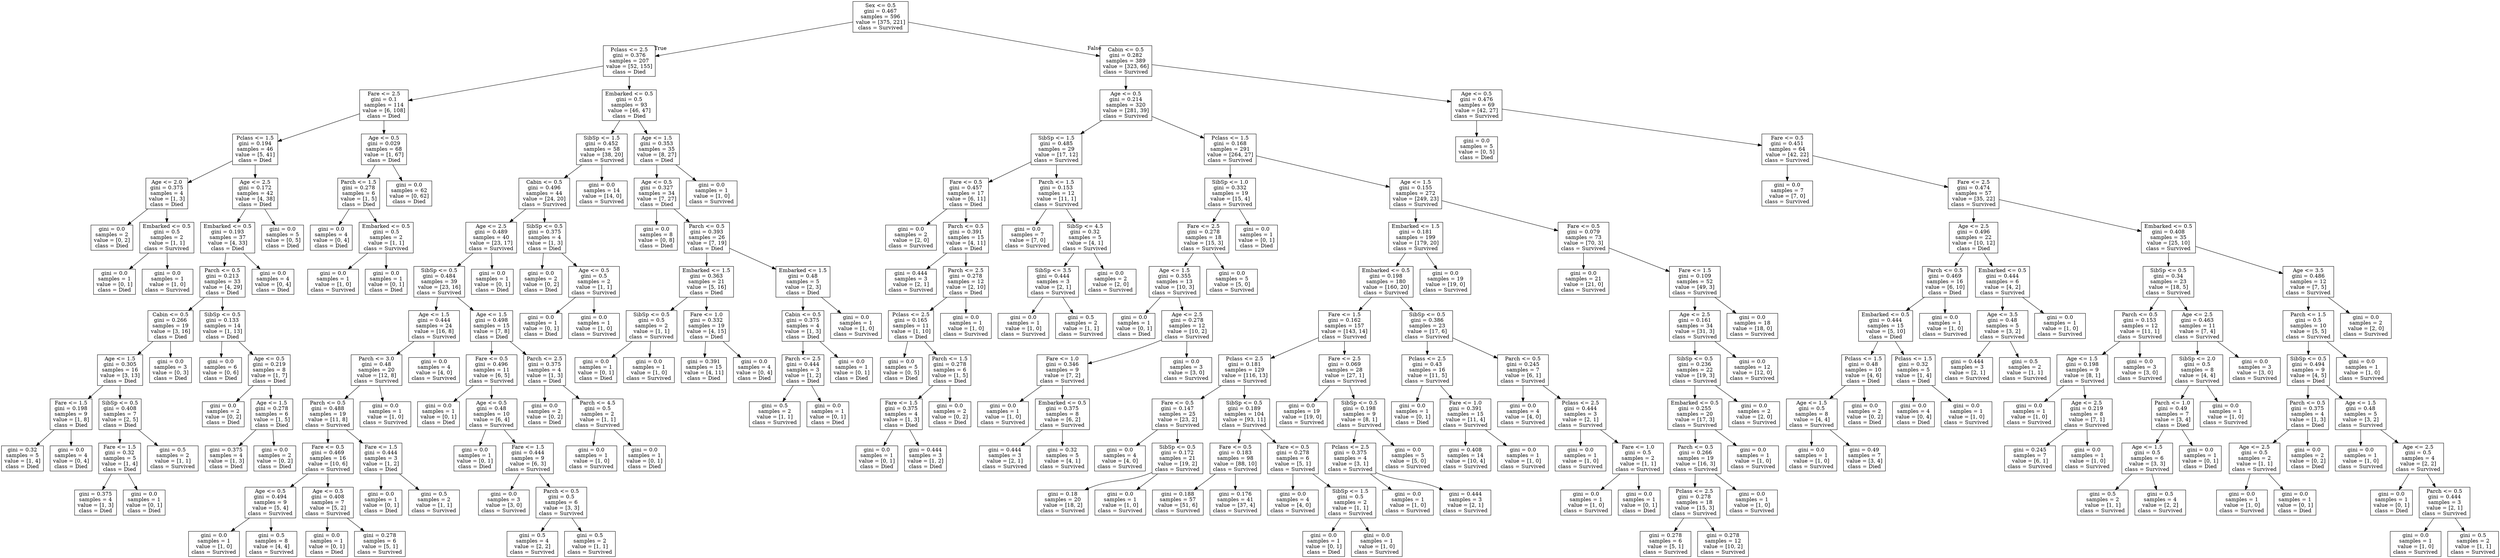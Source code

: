 digraph Tree {
node [shape=box] ;
0 [label="Sex <= 0.5\ngini = 0.467\nsamples = 596\nvalue = [375, 221]\nclass = Survived"] ;
1 [label="Pclass <= 2.5\ngini = 0.376\nsamples = 207\nvalue = [52, 155]\nclass = Died"] ;
0 -> 1 [labeldistance=2.5, labelangle=45, headlabel="True"] ;
2 [label="Fare <= 2.5\ngini = 0.1\nsamples = 114\nvalue = [6, 108]\nclass = Died"] ;
1 -> 2 ;
3 [label="Pclass <= 1.5\ngini = 0.194\nsamples = 46\nvalue = [5, 41]\nclass = Died"] ;
2 -> 3 ;
4 [label="Age <= 2.0\ngini = 0.375\nsamples = 4\nvalue = [1, 3]\nclass = Died"] ;
3 -> 4 ;
5 [label="gini = 0.0\nsamples = 2\nvalue = [0, 2]\nclass = Died"] ;
4 -> 5 ;
6 [label="Embarked <= 0.5\ngini = 0.5\nsamples = 2\nvalue = [1, 1]\nclass = Survived"] ;
4 -> 6 ;
7 [label="gini = 0.0\nsamples = 1\nvalue = [0, 1]\nclass = Died"] ;
6 -> 7 ;
8 [label="gini = 0.0\nsamples = 1\nvalue = [1, 0]\nclass = Survived"] ;
6 -> 8 ;
9 [label="Age <= 2.5\ngini = 0.172\nsamples = 42\nvalue = [4, 38]\nclass = Died"] ;
3 -> 9 ;
10 [label="Embarked <= 0.5\ngini = 0.193\nsamples = 37\nvalue = [4, 33]\nclass = Died"] ;
9 -> 10 ;
11 [label="Parch <= 0.5\ngini = 0.213\nsamples = 33\nvalue = [4, 29]\nclass = Died"] ;
10 -> 11 ;
12 [label="Cabin <= 0.5\ngini = 0.266\nsamples = 19\nvalue = [3, 16]\nclass = Died"] ;
11 -> 12 ;
13 [label="Age <= 1.5\ngini = 0.305\nsamples = 16\nvalue = [3, 13]\nclass = Died"] ;
12 -> 13 ;
14 [label="Fare <= 1.5\ngini = 0.198\nsamples = 9\nvalue = [1, 8]\nclass = Died"] ;
13 -> 14 ;
15 [label="gini = 0.32\nsamples = 5\nvalue = [1, 4]\nclass = Died"] ;
14 -> 15 ;
16 [label="gini = 0.0\nsamples = 4\nvalue = [0, 4]\nclass = Died"] ;
14 -> 16 ;
17 [label="SibSp <= 0.5\ngini = 0.408\nsamples = 7\nvalue = [2, 5]\nclass = Died"] ;
13 -> 17 ;
18 [label="Fare <= 1.5\ngini = 0.32\nsamples = 5\nvalue = [1, 4]\nclass = Died"] ;
17 -> 18 ;
19 [label="gini = 0.375\nsamples = 4\nvalue = [1, 3]\nclass = Died"] ;
18 -> 19 ;
20 [label="gini = 0.0\nsamples = 1\nvalue = [0, 1]\nclass = Died"] ;
18 -> 20 ;
21 [label="gini = 0.5\nsamples = 2\nvalue = [1, 1]\nclass = Survived"] ;
17 -> 21 ;
22 [label="gini = 0.0\nsamples = 3\nvalue = [0, 3]\nclass = Died"] ;
12 -> 22 ;
23 [label="SibSp <= 0.5\ngini = 0.133\nsamples = 14\nvalue = [1, 13]\nclass = Died"] ;
11 -> 23 ;
24 [label="gini = 0.0\nsamples = 6\nvalue = [0, 6]\nclass = Died"] ;
23 -> 24 ;
25 [label="Age <= 0.5\ngini = 0.219\nsamples = 8\nvalue = [1, 7]\nclass = Died"] ;
23 -> 25 ;
26 [label="gini = 0.0\nsamples = 2\nvalue = [0, 2]\nclass = Died"] ;
25 -> 26 ;
27 [label="Age <= 1.5\ngini = 0.278\nsamples = 6\nvalue = [1, 5]\nclass = Died"] ;
25 -> 27 ;
28 [label="gini = 0.375\nsamples = 4\nvalue = [1, 3]\nclass = Died"] ;
27 -> 28 ;
29 [label="gini = 0.0\nsamples = 2\nvalue = [0, 2]\nclass = Died"] ;
27 -> 29 ;
30 [label="gini = 0.0\nsamples = 4\nvalue = [0, 4]\nclass = Died"] ;
10 -> 30 ;
31 [label="gini = 0.0\nsamples = 5\nvalue = [0, 5]\nclass = Died"] ;
9 -> 31 ;
32 [label="Age <= 0.5\ngini = 0.029\nsamples = 68\nvalue = [1, 67]\nclass = Died"] ;
2 -> 32 ;
33 [label="Parch <= 1.5\ngini = 0.278\nsamples = 6\nvalue = [1, 5]\nclass = Died"] ;
32 -> 33 ;
34 [label="gini = 0.0\nsamples = 4\nvalue = [0, 4]\nclass = Died"] ;
33 -> 34 ;
35 [label="Embarked <= 0.5\ngini = 0.5\nsamples = 2\nvalue = [1, 1]\nclass = Survived"] ;
33 -> 35 ;
36 [label="gini = 0.0\nsamples = 1\nvalue = [1, 0]\nclass = Survived"] ;
35 -> 36 ;
37 [label="gini = 0.0\nsamples = 1\nvalue = [0, 1]\nclass = Died"] ;
35 -> 37 ;
38 [label="gini = 0.0\nsamples = 62\nvalue = [0, 62]\nclass = Died"] ;
32 -> 38 ;
39 [label="Embarked <= 0.5\ngini = 0.5\nsamples = 93\nvalue = [46, 47]\nclass = Died"] ;
1 -> 39 ;
40 [label="SibSp <= 1.5\ngini = 0.452\nsamples = 58\nvalue = [38, 20]\nclass = Survived"] ;
39 -> 40 ;
41 [label="Cabin <= 0.5\ngini = 0.496\nsamples = 44\nvalue = [24, 20]\nclass = Survived"] ;
40 -> 41 ;
42 [label="Age <= 2.5\ngini = 0.489\nsamples = 40\nvalue = [23, 17]\nclass = Survived"] ;
41 -> 42 ;
43 [label="SibSp <= 0.5\ngini = 0.484\nsamples = 39\nvalue = [23, 16]\nclass = Survived"] ;
42 -> 43 ;
44 [label="Age <= 1.5\ngini = 0.444\nsamples = 24\nvalue = [16, 8]\nclass = Survived"] ;
43 -> 44 ;
45 [label="Parch <= 3.0\ngini = 0.48\nsamples = 20\nvalue = [12, 8]\nclass = Survived"] ;
44 -> 45 ;
46 [label="Parch <= 0.5\ngini = 0.488\nsamples = 19\nvalue = [11, 8]\nclass = Survived"] ;
45 -> 46 ;
47 [label="Fare <= 0.5\ngini = 0.469\nsamples = 16\nvalue = [10, 6]\nclass = Survived"] ;
46 -> 47 ;
48 [label="Age <= 0.5\ngini = 0.494\nsamples = 9\nvalue = [5, 4]\nclass = Survived"] ;
47 -> 48 ;
49 [label="gini = 0.0\nsamples = 1\nvalue = [1, 0]\nclass = Survived"] ;
48 -> 49 ;
50 [label="gini = 0.5\nsamples = 8\nvalue = [4, 4]\nclass = Survived"] ;
48 -> 50 ;
51 [label="Age <= 0.5\ngini = 0.408\nsamples = 7\nvalue = [5, 2]\nclass = Survived"] ;
47 -> 51 ;
52 [label="gini = 0.0\nsamples = 1\nvalue = [0, 1]\nclass = Died"] ;
51 -> 52 ;
53 [label="gini = 0.278\nsamples = 6\nvalue = [5, 1]\nclass = Survived"] ;
51 -> 53 ;
54 [label="Fare <= 1.5\ngini = 0.444\nsamples = 3\nvalue = [1, 2]\nclass = Died"] ;
46 -> 54 ;
55 [label="gini = 0.0\nsamples = 1\nvalue = [0, 1]\nclass = Died"] ;
54 -> 55 ;
56 [label="gini = 0.5\nsamples = 2\nvalue = [1, 1]\nclass = Survived"] ;
54 -> 56 ;
57 [label="gini = 0.0\nsamples = 1\nvalue = [1, 0]\nclass = Survived"] ;
45 -> 57 ;
58 [label="gini = 0.0\nsamples = 4\nvalue = [4, 0]\nclass = Survived"] ;
44 -> 58 ;
59 [label="Age <= 1.5\ngini = 0.498\nsamples = 15\nvalue = [7, 8]\nclass = Died"] ;
43 -> 59 ;
60 [label="Fare <= 0.5\ngini = 0.496\nsamples = 11\nvalue = [6, 5]\nclass = Survived"] ;
59 -> 60 ;
61 [label="gini = 0.0\nsamples = 1\nvalue = [0, 1]\nclass = Died"] ;
60 -> 61 ;
62 [label="Age <= 0.5\ngini = 0.48\nsamples = 10\nvalue = [6, 4]\nclass = Survived"] ;
60 -> 62 ;
63 [label="gini = 0.0\nsamples = 1\nvalue = [0, 1]\nclass = Died"] ;
62 -> 63 ;
64 [label="Fare <= 1.5\ngini = 0.444\nsamples = 9\nvalue = [6, 3]\nclass = Survived"] ;
62 -> 64 ;
65 [label="gini = 0.0\nsamples = 3\nvalue = [3, 0]\nclass = Survived"] ;
64 -> 65 ;
66 [label="Parch <= 0.5\ngini = 0.5\nsamples = 6\nvalue = [3, 3]\nclass = Survived"] ;
64 -> 66 ;
67 [label="gini = 0.5\nsamples = 4\nvalue = [2, 2]\nclass = Survived"] ;
66 -> 67 ;
68 [label="gini = 0.5\nsamples = 2\nvalue = [1, 1]\nclass = Survived"] ;
66 -> 68 ;
69 [label="Parch <= 2.5\ngini = 0.375\nsamples = 4\nvalue = [1, 3]\nclass = Died"] ;
59 -> 69 ;
70 [label="gini = 0.0\nsamples = 2\nvalue = [0, 2]\nclass = Died"] ;
69 -> 70 ;
71 [label="Parch <= 4.5\ngini = 0.5\nsamples = 2\nvalue = [1, 1]\nclass = Survived"] ;
69 -> 71 ;
72 [label="gini = 0.0\nsamples = 1\nvalue = [1, 0]\nclass = Survived"] ;
71 -> 72 ;
73 [label="gini = 0.0\nsamples = 1\nvalue = [0, 1]\nclass = Died"] ;
71 -> 73 ;
74 [label="gini = 0.0\nsamples = 1\nvalue = [0, 1]\nclass = Died"] ;
42 -> 74 ;
75 [label="SibSp <= 0.5\ngini = 0.375\nsamples = 4\nvalue = [1, 3]\nclass = Died"] ;
41 -> 75 ;
76 [label="gini = 0.0\nsamples = 2\nvalue = [0, 2]\nclass = Died"] ;
75 -> 76 ;
77 [label="Age <= 0.5\ngini = 0.5\nsamples = 2\nvalue = [1, 1]\nclass = Survived"] ;
75 -> 77 ;
78 [label="gini = 0.0\nsamples = 1\nvalue = [0, 1]\nclass = Died"] ;
77 -> 78 ;
79 [label="gini = 0.0\nsamples = 1\nvalue = [1, 0]\nclass = Survived"] ;
77 -> 79 ;
80 [label="gini = 0.0\nsamples = 14\nvalue = [14, 0]\nclass = Survived"] ;
40 -> 80 ;
81 [label="Age <= 1.5\ngini = 0.353\nsamples = 35\nvalue = [8, 27]\nclass = Died"] ;
39 -> 81 ;
82 [label="Age <= 0.5\ngini = 0.327\nsamples = 34\nvalue = [7, 27]\nclass = Died"] ;
81 -> 82 ;
83 [label="gini = 0.0\nsamples = 8\nvalue = [0, 8]\nclass = Died"] ;
82 -> 83 ;
84 [label="Parch <= 0.5\ngini = 0.393\nsamples = 26\nvalue = [7, 19]\nclass = Died"] ;
82 -> 84 ;
85 [label="Embarked <= 1.5\ngini = 0.363\nsamples = 21\nvalue = [5, 16]\nclass = Died"] ;
84 -> 85 ;
86 [label="SibSp <= 0.5\ngini = 0.5\nsamples = 2\nvalue = [1, 1]\nclass = Survived"] ;
85 -> 86 ;
87 [label="gini = 0.0\nsamples = 1\nvalue = [0, 1]\nclass = Died"] ;
86 -> 87 ;
88 [label="gini = 0.0\nsamples = 1\nvalue = [1, 0]\nclass = Survived"] ;
86 -> 88 ;
89 [label="Fare <= 1.0\ngini = 0.332\nsamples = 19\nvalue = [4, 15]\nclass = Died"] ;
85 -> 89 ;
90 [label="gini = 0.391\nsamples = 15\nvalue = [4, 11]\nclass = Died"] ;
89 -> 90 ;
91 [label="gini = 0.0\nsamples = 4\nvalue = [0, 4]\nclass = Died"] ;
89 -> 91 ;
92 [label="Embarked <= 1.5\ngini = 0.48\nsamples = 5\nvalue = [2, 3]\nclass = Died"] ;
84 -> 92 ;
93 [label="Cabin <= 0.5\ngini = 0.375\nsamples = 4\nvalue = [1, 3]\nclass = Died"] ;
92 -> 93 ;
94 [label="Parch <= 2.5\ngini = 0.444\nsamples = 3\nvalue = [1, 2]\nclass = Died"] ;
93 -> 94 ;
95 [label="gini = 0.5\nsamples = 2\nvalue = [1, 1]\nclass = Survived"] ;
94 -> 95 ;
96 [label="gini = 0.0\nsamples = 1\nvalue = [0, 1]\nclass = Died"] ;
94 -> 96 ;
97 [label="gini = 0.0\nsamples = 1\nvalue = [0, 1]\nclass = Died"] ;
93 -> 97 ;
98 [label="gini = 0.0\nsamples = 1\nvalue = [1, 0]\nclass = Survived"] ;
92 -> 98 ;
99 [label="gini = 0.0\nsamples = 1\nvalue = [1, 0]\nclass = Survived"] ;
81 -> 99 ;
100 [label="Cabin <= 0.5\ngini = 0.282\nsamples = 389\nvalue = [323, 66]\nclass = Survived"] ;
0 -> 100 [labeldistance=2.5, labelangle=-45, headlabel="False"] ;
101 [label="Age <= 0.5\ngini = 0.214\nsamples = 320\nvalue = [281, 39]\nclass = Survived"] ;
100 -> 101 ;
102 [label="SibSp <= 1.5\ngini = 0.485\nsamples = 29\nvalue = [17, 12]\nclass = Survived"] ;
101 -> 102 ;
103 [label="Fare <= 0.5\ngini = 0.457\nsamples = 17\nvalue = [6, 11]\nclass = Died"] ;
102 -> 103 ;
104 [label="gini = 0.0\nsamples = 2\nvalue = [2, 0]\nclass = Survived"] ;
103 -> 104 ;
105 [label="Parch <= 0.5\ngini = 0.391\nsamples = 15\nvalue = [4, 11]\nclass = Died"] ;
103 -> 105 ;
106 [label="gini = 0.444\nsamples = 3\nvalue = [2, 1]\nclass = Survived"] ;
105 -> 106 ;
107 [label="Parch <= 2.5\ngini = 0.278\nsamples = 12\nvalue = [2, 10]\nclass = Died"] ;
105 -> 107 ;
108 [label="Pclass <= 2.5\ngini = 0.165\nsamples = 11\nvalue = [1, 10]\nclass = Died"] ;
107 -> 108 ;
109 [label="gini = 0.0\nsamples = 5\nvalue = [0, 5]\nclass = Died"] ;
108 -> 109 ;
110 [label="Parch <= 1.5\ngini = 0.278\nsamples = 6\nvalue = [1, 5]\nclass = Died"] ;
108 -> 110 ;
111 [label="Fare <= 1.5\ngini = 0.375\nsamples = 4\nvalue = [1, 3]\nclass = Died"] ;
110 -> 111 ;
112 [label="gini = 0.0\nsamples = 1\nvalue = [0, 1]\nclass = Died"] ;
111 -> 112 ;
113 [label="gini = 0.444\nsamples = 3\nvalue = [1, 2]\nclass = Died"] ;
111 -> 113 ;
114 [label="gini = 0.0\nsamples = 2\nvalue = [0, 2]\nclass = Died"] ;
110 -> 114 ;
115 [label="gini = 0.0\nsamples = 1\nvalue = [1, 0]\nclass = Survived"] ;
107 -> 115 ;
116 [label="Parch <= 1.5\ngini = 0.153\nsamples = 12\nvalue = [11, 1]\nclass = Survived"] ;
102 -> 116 ;
117 [label="gini = 0.0\nsamples = 7\nvalue = [7, 0]\nclass = Survived"] ;
116 -> 117 ;
118 [label="SibSp <= 4.5\ngini = 0.32\nsamples = 5\nvalue = [4, 1]\nclass = Survived"] ;
116 -> 118 ;
119 [label="SibSp <= 3.5\ngini = 0.444\nsamples = 3\nvalue = [2, 1]\nclass = Survived"] ;
118 -> 119 ;
120 [label="gini = 0.0\nsamples = 1\nvalue = [1, 0]\nclass = Survived"] ;
119 -> 120 ;
121 [label="gini = 0.5\nsamples = 2\nvalue = [1, 1]\nclass = Survived"] ;
119 -> 121 ;
122 [label="gini = 0.0\nsamples = 2\nvalue = [2, 0]\nclass = Survived"] ;
118 -> 122 ;
123 [label="Pclass <= 1.5\ngini = 0.168\nsamples = 291\nvalue = [264, 27]\nclass = Survived"] ;
101 -> 123 ;
124 [label="SibSp <= 1.0\ngini = 0.332\nsamples = 19\nvalue = [15, 4]\nclass = Survived"] ;
123 -> 124 ;
125 [label="Fare <= 2.5\ngini = 0.278\nsamples = 18\nvalue = [15, 3]\nclass = Survived"] ;
124 -> 125 ;
126 [label="Age <= 1.5\ngini = 0.355\nsamples = 13\nvalue = [10, 3]\nclass = Survived"] ;
125 -> 126 ;
127 [label="gini = 0.0\nsamples = 1\nvalue = [0, 1]\nclass = Died"] ;
126 -> 127 ;
128 [label="Age <= 2.5\ngini = 0.278\nsamples = 12\nvalue = [10, 2]\nclass = Survived"] ;
126 -> 128 ;
129 [label="Fare <= 1.0\ngini = 0.346\nsamples = 9\nvalue = [7, 2]\nclass = Survived"] ;
128 -> 129 ;
130 [label="gini = 0.0\nsamples = 1\nvalue = [1, 0]\nclass = Survived"] ;
129 -> 130 ;
131 [label="Embarked <= 0.5\ngini = 0.375\nsamples = 8\nvalue = [6, 2]\nclass = Survived"] ;
129 -> 131 ;
132 [label="gini = 0.444\nsamples = 3\nvalue = [2, 1]\nclass = Survived"] ;
131 -> 132 ;
133 [label="gini = 0.32\nsamples = 5\nvalue = [4, 1]\nclass = Survived"] ;
131 -> 133 ;
134 [label="gini = 0.0\nsamples = 3\nvalue = [3, 0]\nclass = Survived"] ;
128 -> 134 ;
135 [label="gini = 0.0\nsamples = 5\nvalue = [5, 0]\nclass = Survived"] ;
125 -> 135 ;
136 [label="gini = 0.0\nsamples = 1\nvalue = [0, 1]\nclass = Died"] ;
124 -> 136 ;
137 [label="Age <= 1.5\ngini = 0.155\nsamples = 272\nvalue = [249, 23]\nclass = Survived"] ;
123 -> 137 ;
138 [label="Embarked <= 1.5\ngini = 0.181\nsamples = 199\nvalue = [179, 20]\nclass = Survived"] ;
137 -> 138 ;
139 [label="Embarked <= 0.5\ngini = 0.198\nsamples = 180\nvalue = [160, 20]\nclass = Survived"] ;
138 -> 139 ;
140 [label="Fare <= 1.5\ngini = 0.162\nsamples = 157\nvalue = [143, 14]\nclass = Survived"] ;
139 -> 140 ;
141 [label="Pclass <= 2.5\ngini = 0.181\nsamples = 129\nvalue = [116, 13]\nclass = Survived"] ;
140 -> 141 ;
142 [label="Fare <= 0.5\ngini = 0.147\nsamples = 25\nvalue = [23, 2]\nclass = Survived"] ;
141 -> 142 ;
143 [label="gini = 0.0\nsamples = 4\nvalue = [4, 0]\nclass = Survived"] ;
142 -> 143 ;
144 [label="SibSp <= 0.5\ngini = 0.172\nsamples = 21\nvalue = [19, 2]\nclass = Survived"] ;
142 -> 144 ;
145 [label="gini = 0.18\nsamples = 20\nvalue = [18, 2]\nclass = Survived"] ;
144 -> 145 ;
146 [label="gini = 0.0\nsamples = 1\nvalue = [1, 0]\nclass = Survived"] ;
144 -> 146 ;
147 [label="SibSp <= 0.5\ngini = 0.189\nsamples = 104\nvalue = [93, 11]\nclass = Survived"] ;
141 -> 147 ;
148 [label="Fare <= 0.5\ngini = 0.183\nsamples = 98\nvalue = [88, 10]\nclass = Survived"] ;
147 -> 148 ;
149 [label="gini = 0.188\nsamples = 57\nvalue = [51, 6]\nclass = Survived"] ;
148 -> 149 ;
150 [label="gini = 0.176\nsamples = 41\nvalue = [37, 4]\nclass = Survived"] ;
148 -> 150 ;
151 [label="Fare <= 0.5\ngini = 0.278\nsamples = 6\nvalue = [5, 1]\nclass = Survived"] ;
147 -> 151 ;
152 [label="gini = 0.0\nsamples = 4\nvalue = [4, 0]\nclass = Survived"] ;
151 -> 152 ;
153 [label="SibSp <= 1.5\ngini = 0.5\nsamples = 2\nvalue = [1, 1]\nclass = Survived"] ;
151 -> 153 ;
154 [label="gini = 0.0\nsamples = 1\nvalue = [0, 1]\nclass = Died"] ;
153 -> 154 ;
155 [label="gini = 0.0\nsamples = 1\nvalue = [1, 0]\nclass = Survived"] ;
153 -> 155 ;
156 [label="Fare <= 2.5\ngini = 0.069\nsamples = 28\nvalue = [27, 1]\nclass = Survived"] ;
140 -> 156 ;
157 [label="gini = 0.0\nsamples = 19\nvalue = [19, 0]\nclass = Survived"] ;
156 -> 157 ;
158 [label="SibSp <= 0.5\ngini = 0.198\nsamples = 9\nvalue = [8, 1]\nclass = Survived"] ;
156 -> 158 ;
159 [label="Pclass <= 2.5\ngini = 0.375\nsamples = 4\nvalue = [3, 1]\nclass = Survived"] ;
158 -> 159 ;
160 [label="gini = 0.0\nsamples = 1\nvalue = [1, 0]\nclass = Survived"] ;
159 -> 160 ;
161 [label="gini = 0.444\nsamples = 3\nvalue = [2, 1]\nclass = Survived"] ;
159 -> 161 ;
162 [label="gini = 0.0\nsamples = 5\nvalue = [5, 0]\nclass = Survived"] ;
158 -> 162 ;
163 [label="SibSp <= 0.5\ngini = 0.386\nsamples = 23\nvalue = [17, 6]\nclass = Survived"] ;
139 -> 163 ;
164 [label="Pclass <= 2.5\ngini = 0.43\nsamples = 16\nvalue = [11, 5]\nclass = Survived"] ;
163 -> 164 ;
165 [label="gini = 0.0\nsamples = 1\nvalue = [0, 1]\nclass = Died"] ;
164 -> 165 ;
166 [label="Fare <= 1.0\ngini = 0.391\nsamples = 15\nvalue = [11, 4]\nclass = Survived"] ;
164 -> 166 ;
167 [label="gini = 0.408\nsamples = 14\nvalue = [10, 4]\nclass = Survived"] ;
166 -> 167 ;
168 [label="gini = 0.0\nsamples = 1\nvalue = [1, 0]\nclass = Survived"] ;
166 -> 168 ;
169 [label="Parch <= 0.5\ngini = 0.245\nsamples = 7\nvalue = [6, 1]\nclass = Survived"] ;
163 -> 169 ;
170 [label="gini = 0.0\nsamples = 4\nvalue = [4, 0]\nclass = Survived"] ;
169 -> 170 ;
171 [label="Pclass <= 2.5\ngini = 0.444\nsamples = 3\nvalue = [2, 1]\nclass = Survived"] ;
169 -> 171 ;
172 [label="gini = 0.0\nsamples = 1\nvalue = [1, 0]\nclass = Survived"] ;
171 -> 172 ;
173 [label="Fare <= 1.0\ngini = 0.5\nsamples = 2\nvalue = [1, 1]\nclass = Survived"] ;
171 -> 173 ;
174 [label="gini = 0.0\nsamples = 1\nvalue = [1, 0]\nclass = Survived"] ;
173 -> 174 ;
175 [label="gini = 0.0\nsamples = 1\nvalue = [0, 1]\nclass = Died"] ;
173 -> 175 ;
176 [label="gini = 0.0\nsamples = 19\nvalue = [19, 0]\nclass = Survived"] ;
138 -> 176 ;
177 [label="Fare <= 0.5\ngini = 0.079\nsamples = 73\nvalue = [70, 3]\nclass = Survived"] ;
137 -> 177 ;
178 [label="gini = 0.0\nsamples = 21\nvalue = [21, 0]\nclass = Survived"] ;
177 -> 178 ;
179 [label="Fare <= 1.5\ngini = 0.109\nsamples = 52\nvalue = [49, 3]\nclass = Survived"] ;
177 -> 179 ;
180 [label="Age <= 2.5\ngini = 0.161\nsamples = 34\nvalue = [31, 3]\nclass = Survived"] ;
179 -> 180 ;
181 [label="SibSp <= 0.5\ngini = 0.236\nsamples = 22\nvalue = [19, 3]\nclass = Survived"] ;
180 -> 181 ;
182 [label="Embarked <= 0.5\ngini = 0.255\nsamples = 20\nvalue = [17, 3]\nclass = Survived"] ;
181 -> 182 ;
183 [label="Parch <= 0.5\ngini = 0.266\nsamples = 19\nvalue = [16, 3]\nclass = Survived"] ;
182 -> 183 ;
184 [label="Pclass <= 2.5\ngini = 0.278\nsamples = 18\nvalue = [15, 3]\nclass = Survived"] ;
183 -> 184 ;
185 [label="gini = 0.278\nsamples = 6\nvalue = [5, 1]\nclass = Survived"] ;
184 -> 185 ;
186 [label="gini = 0.278\nsamples = 12\nvalue = [10, 2]\nclass = Survived"] ;
184 -> 186 ;
187 [label="gini = 0.0\nsamples = 1\nvalue = [1, 0]\nclass = Survived"] ;
183 -> 187 ;
188 [label="gini = 0.0\nsamples = 1\nvalue = [1, 0]\nclass = Survived"] ;
182 -> 188 ;
189 [label="gini = 0.0\nsamples = 2\nvalue = [2, 0]\nclass = Survived"] ;
181 -> 189 ;
190 [label="gini = 0.0\nsamples = 12\nvalue = [12, 0]\nclass = Survived"] ;
180 -> 190 ;
191 [label="gini = 0.0\nsamples = 18\nvalue = [18, 0]\nclass = Survived"] ;
179 -> 191 ;
192 [label="Age <= 0.5\ngini = 0.476\nsamples = 69\nvalue = [42, 27]\nclass = Survived"] ;
100 -> 192 ;
193 [label="gini = 0.0\nsamples = 5\nvalue = [0, 5]\nclass = Died"] ;
192 -> 193 ;
194 [label="Fare <= 0.5\ngini = 0.451\nsamples = 64\nvalue = [42, 22]\nclass = Survived"] ;
192 -> 194 ;
195 [label="gini = 0.0\nsamples = 7\nvalue = [7, 0]\nclass = Survived"] ;
194 -> 195 ;
196 [label="Fare <= 2.5\ngini = 0.474\nsamples = 57\nvalue = [35, 22]\nclass = Survived"] ;
194 -> 196 ;
197 [label="Age <= 2.5\ngini = 0.496\nsamples = 22\nvalue = [10, 12]\nclass = Died"] ;
196 -> 197 ;
198 [label="Parch <= 0.5\ngini = 0.469\nsamples = 16\nvalue = [6, 10]\nclass = Died"] ;
197 -> 198 ;
199 [label="Embarked <= 0.5\ngini = 0.444\nsamples = 15\nvalue = [5, 10]\nclass = Died"] ;
198 -> 199 ;
200 [label="Pclass <= 1.5\ngini = 0.48\nsamples = 10\nvalue = [4, 6]\nclass = Died"] ;
199 -> 200 ;
201 [label="Age <= 1.5\ngini = 0.5\nsamples = 8\nvalue = [4, 4]\nclass = Survived"] ;
200 -> 201 ;
202 [label="gini = 0.0\nsamples = 1\nvalue = [1, 0]\nclass = Survived"] ;
201 -> 202 ;
203 [label="gini = 0.49\nsamples = 7\nvalue = [3, 4]\nclass = Died"] ;
201 -> 203 ;
204 [label="gini = 0.0\nsamples = 2\nvalue = [0, 2]\nclass = Died"] ;
200 -> 204 ;
205 [label="Pclass <= 1.5\ngini = 0.32\nsamples = 5\nvalue = [1, 4]\nclass = Died"] ;
199 -> 205 ;
206 [label="gini = 0.0\nsamples = 4\nvalue = [0, 4]\nclass = Died"] ;
205 -> 206 ;
207 [label="gini = 0.0\nsamples = 1\nvalue = [1, 0]\nclass = Survived"] ;
205 -> 207 ;
208 [label="gini = 0.0\nsamples = 1\nvalue = [1, 0]\nclass = Survived"] ;
198 -> 208 ;
209 [label="Embarked <= 0.5\ngini = 0.444\nsamples = 6\nvalue = [4, 2]\nclass = Survived"] ;
197 -> 209 ;
210 [label="Age <= 3.5\ngini = 0.48\nsamples = 5\nvalue = [3, 2]\nclass = Survived"] ;
209 -> 210 ;
211 [label="gini = 0.444\nsamples = 3\nvalue = [2, 1]\nclass = Survived"] ;
210 -> 211 ;
212 [label="gini = 0.5\nsamples = 2\nvalue = [1, 1]\nclass = Survived"] ;
210 -> 212 ;
213 [label="gini = 0.0\nsamples = 1\nvalue = [1, 0]\nclass = Survived"] ;
209 -> 213 ;
214 [label="Embarked <= 0.5\ngini = 0.408\nsamples = 35\nvalue = [25, 10]\nclass = Survived"] ;
196 -> 214 ;
215 [label="SibSp <= 0.5\ngini = 0.34\nsamples = 23\nvalue = [18, 5]\nclass = Survived"] ;
214 -> 215 ;
216 [label="Parch <= 0.5\ngini = 0.153\nsamples = 12\nvalue = [11, 1]\nclass = Survived"] ;
215 -> 216 ;
217 [label="Age <= 1.5\ngini = 0.198\nsamples = 9\nvalue = [8, 1]\nclass = Survived"] ;
216 -> 217 ;
218 [label="gini = 0.0\nsamples = 1\nvalue = [1, 0]\nclass = Survived"] ;
217 -> 218 ;
219 [label="Age <= 2.5\ngini = 0.219\nsamples = 8\nvalue = [7, 1]\nclass = Survived"] ;
217 -> 219 ;
220 [label="gini = 0.245\nsamples = 7\nvalue = [6, 1]\nclass = Survived"] ;
219 -> 220 ;
221 [label="gini = 0.0\nsamples = 1\nvalue = [1, 0]\nclass = Survived"] ;
219 -> 221 ;
222 [label="gini = 0.0\nsamples = 3\nvalue = [3, 0]\nclass = Survived"] ;
216 -> 222 ;
223 [label="Age <= 2.5\ngini = 0.463\nsamples = 11\nvalue = [7, 4]\nclass = Survived"] ;
215 -> 223 ;
224 [label="SibSp <= 2.0\ngini = 0.5\nsamples = 8\nvalue = [4, 4]\nclass = Survived"] ;
223 -> 224 ;
225 [label="Parch <= 1.0\ngini = 0.49\nsamples = 7\nvalue = [3, 4]\nclass = Died"] ;
224 -> 225 ;
226 [label="Age <= 1.5\ngini = 0.5\nsamples = 6\nvalue = [3, 3]\nclass = Survived"] ;
225 -> 226 ;
227 [label="gini = 0.5\nsamples = 2\nvalue = [1, 1]\nclass = Survived"] ;
226 -> 227 ;
228 [label="gini = 0.5\nsamples = 4\nvalue = [2, 2]\nclass = Survived"] ;
226 -> 228 ;
229 [label="gini = 0.0\nsamples = 1\nvalue = [0, 1]\nclass = Died"] ;
225 -> 229 ;
230 [label="gini = 0.0\nsamples = 1\nvalue = [1, 0]\nclass = Survived"] ;
224 -> 230 ;
231 [label="gini = 0.0\nsamples = 3\nvalue = [3, 0]\nclass = Survived"] ;
223 -> 231 ;
232 [label="Age <= 3.5\ngini = 0.486\nsamples = 12\nvalue = [7, 5]\nclass = Survived"] ;
214 -> 232 ;
233 [label="Parch <= 1.5\ngini = 0.5\nsamples = 10\nvalue = [5, 5]\nclass = Survived"] ;
232 -> 233 ;
234 [label="SibSp <= 0.5\ngini = 0.494\nsamples = 9\nvalue = [4, 5]\nclass = Died"] ;
233 -> 234 ;
235 [label="Parch <= 0.5\ngini = 0.375\nsamples = 4\nvalue = [1, 3]\nclass = Died"] ;
234 -> 235 ;
236 [label="Age <= 2.5\ngini = 0.5\nsamples = 2\nvalue = [1, 1]\nclass = Survived"] ;
235 -> 236 ;
237 [label="gini = 0.0\nsamples = 1\nvalue = [1, 0]\nclass = Survived"] ;
236 -> 237 ;
238 [label="gini = 0.0\nsamples = 1\nvalue = [0, 1]\nclass = Died"] ;
236 -> 238 ;
239 [label="gini = 0.0\nsamples = 2\nvalue = [0, 2]\nclass = Died"] ;
235 -> 239 ;
240 [label="Age <= 1.5\ngini = 0.48\nsamples = 5\nvalue = [3, 2]\nclass = Survived"] ;
234 -> 240 ;
241 [label="gini = 0.0\nsamples = 1\nvalue = [1, 0]\nclass = Survived"] ;
240 -> 241 ;
242 [label="Age <= 2.5\ngini = 0.5\nsamples = 4\nvalue = [2, 2]\nclass = Survived"] ;
240 -> 242 ;
243 [label="gini = 0.0\nsamples = 1\nvalue = [0, 1]\nclass = Died"] ;
242 -> 243 ;
244 [label="Parch <= 0.5\ngini = 0.444\nsamples = 3\nvalue = [2, 1]\nclass = Survived"] ;
242 -> 244 ;
245 [label="gini = 0.0\nsamples = 1\nvalue = [1, 0]\nclass = Survived"] ;
244 -> 245 ;
246 [label="gini = 0.5\nsamples = 2\nvalue = [1, 1]\nclass = Survived"] ;
244 -> 246 ;
247 [label="gini = 0.0\nsamples = 1\nvalue = [1, 0]\nclass = Survived"] ;
233 -> 247 ;
248 [label="gini = 0.0\nsamples = 2\nvalue = [2, 0]\nclass = Survived"] ;
232 -> 248 ;
}